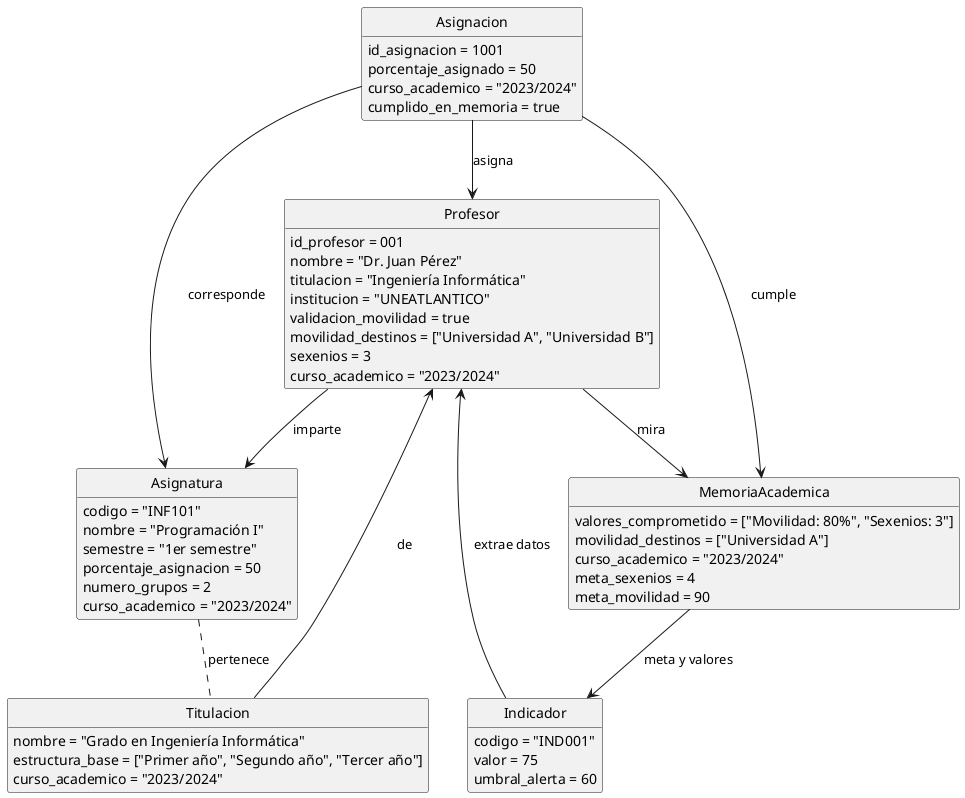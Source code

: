 @startuml

    hide circle
    hide empty members
    
   Asignacion --> Profesor : asigna
    Asignacion --> Asignatura : corresponde
    Asignacion --> MemoriaAcademica : cumple
    MemoriaAcademica --> Indicador : meta y valores
    Indicador --> Profesor : extrae datos
    Asignatura .. Titulacion : pertenece
    Titulacion --> Profesor : de
    Profesor --> MemoriaAcademica : mira
    Profesor --> Asignatura : imparte

class Profesor {
    id_profesor = 001
    nombre = "Dr. Juan Pérez"
    titulacion = "Ingeniería Informática"
    institucion = "UNEATLANTICO"
    validacion_movilidad = true
    movilidad_destinos = ["Universidad A", "Universidad B"]
    sexenios = 3
    curso_academico = "2023/2024"
}



class Asignatura {
    codigo = "INF101"
    nombre = "Programación I"
    semestre = "1er semestre"
    porcentaje_asignacion = 50
    numero_grupos = 2
    curso_academico = "2023/2024"
}

class Titulacion {
    nombre = "Grado en Ingeniería Informática"
    estructura_base = ["Primer año", "Segundo año", "Tercer año"]
    curso_academico = "2023/2024"
}

class MemoriaAcademica {
    valores_comprometido = ["Movilidad: 80%", "Sexenios: 3"]
    movilidad_destinos = ["Universidad A"]
    curso_academico = "2023/2024"
    meta_sexenios = 4
    meta_movilidad = 90
}

class Indicador {
    codigo = "IND001"
    valor = 75
    umbral_alerta = 60
}

class Asignacion {
    id_asignacion = 1001
    porcentaje_asignado = 50
    curso_academico = "2023/2024"
    cumplido_en_memoria = true
}


@enduml
